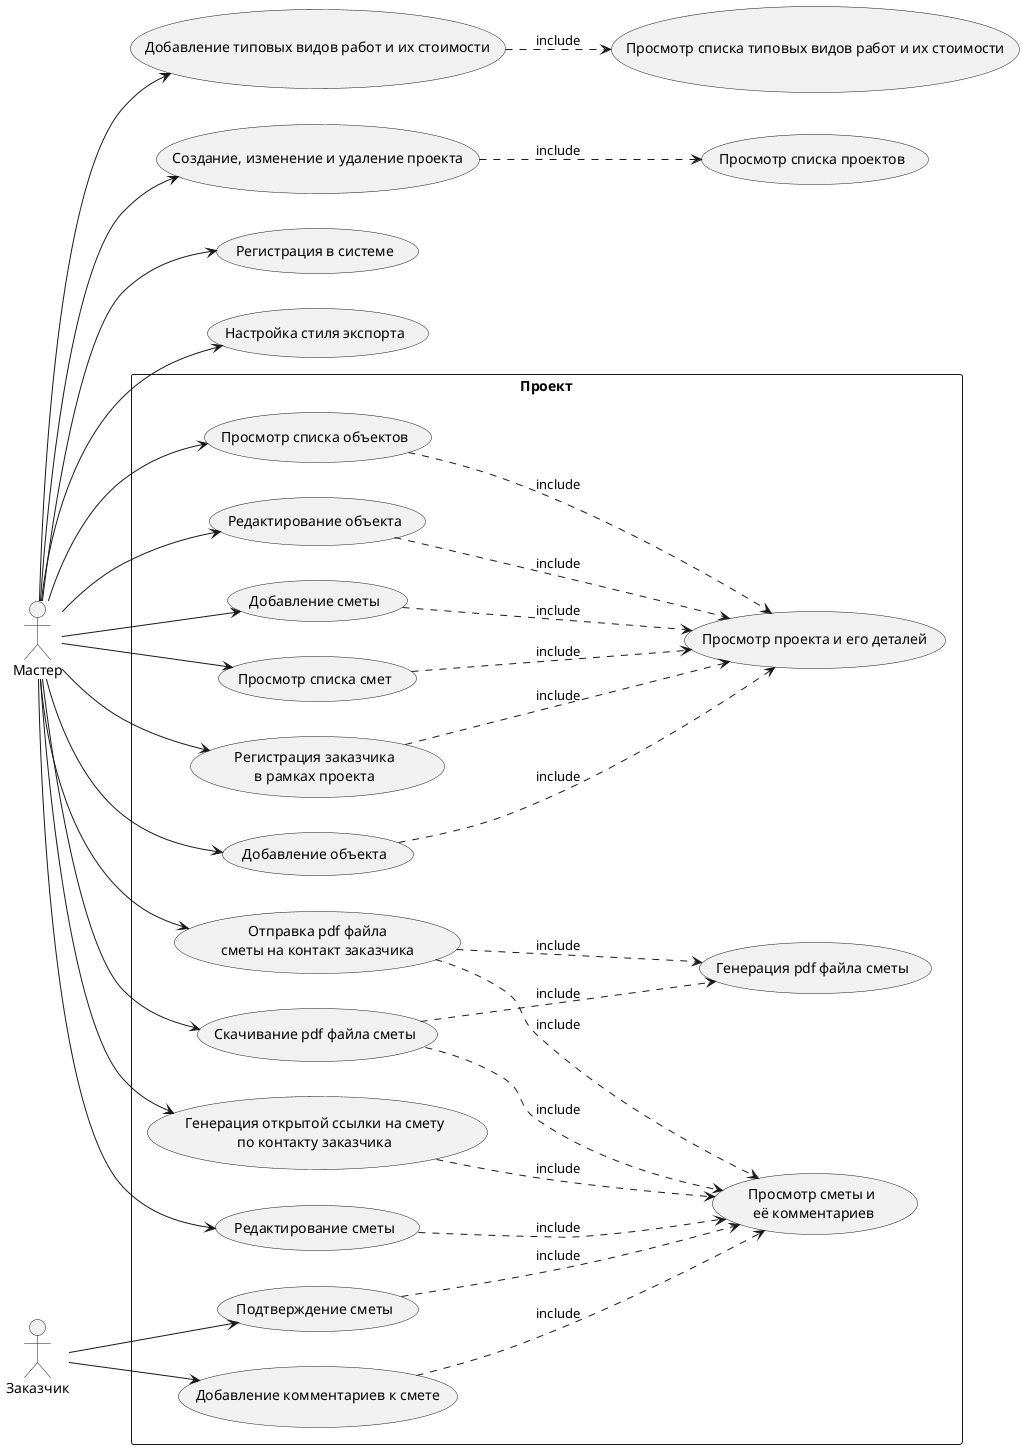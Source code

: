 @startuml MainUseCase
left to right direction
skinparam packageStyle rectangle

actor Мастер
actor Заказчик

Мастер --> (Регистрация в системе)
Мастер --> (Настройка стиля экспорта)
Мастер --> (Добавление типовых видов работ и их стоимости)
(Добавление типовых видов работ и их стоимости) -.> (Просмотр списка типовых видов работ и их стоимости) : "include"

Мастер --> (Создание, изменение и удаление проекта)
(Создание, изменение и удаление проекта) -.> (Просмотр списка проектов) : "include"

rectangle Проект {
    Мастер --> (Регистрация заказчика\nв рамках проекта)
    Мастер --> (Добавление объекта)
    Мастер --> (Просмотр списка объектов)
    Мастер --> (Редактирование объекта)
    Мастер --> (Добавление сметы)
    Мастер --> (Редактирование сметы)
    Мастер --> (Отправка pdf файла\nсметы на контакт заказчика)
    Мастер --> (Скачивание pdf файла сметы)
    Мастер --> (Генерация открытой ссылки на смету\nпо контакту заказчика)
    Мастер --> (Просмотр списка смет)
    Заказчик --> (Подтверждение сметы)
    Заказчик --> (Добавление комментариев к смете)

    (Регистрация заказчика\nв рамках проекта) -.> (Просмотр проекта и его деталей) : "include"
    (Добавление объекта) -.> (Просмотр проекта и его деталей) : "include"
    (Редактирование объекта) -.> (Просмотр проекта и его деталей) : "include"
    (Добавление сметы) -.> (Просмотр проекта и его деталей) : "include"
    (Просмотр списка смет) -.> (Просмотр проекта и его деталей) : "include"
    (Просмотр списка объектов) -.> (Просмотр проекта и его деталей) : "include"
    (Редактирование сметы) -.> (Просмотр сметы и\n её комментариев) : "include"
    (Подтверждение сметы) -.> (Просмотр сметы и\n её комментариев) : "include"
    (Добавление комментариев к смете) -.> (Просмотр сметы и\n её комментариев) : "include"
    (Скачивание pdf файла сметы) -.> (Просмотр сметы и\n её комментариев) : "include"
    (Отправка pdf файла\nсметы на контакт заказчика) -.> (Просмотр сметы и\n её комментариев) : "include"
    (Генерация открытой ссылки на смету\nпо контакту заказчика) -.> (Просмотр сметы и\n её комментариев) : "include"

    (Отправка pdf файла\nсметы на контакт заказчика) -.> (Генерация pdf файла сметы) : "include"
    (Скачивание pdf файла сметы) -.> (Генерация pdf файла сметы) : "include"
}
@enduml
